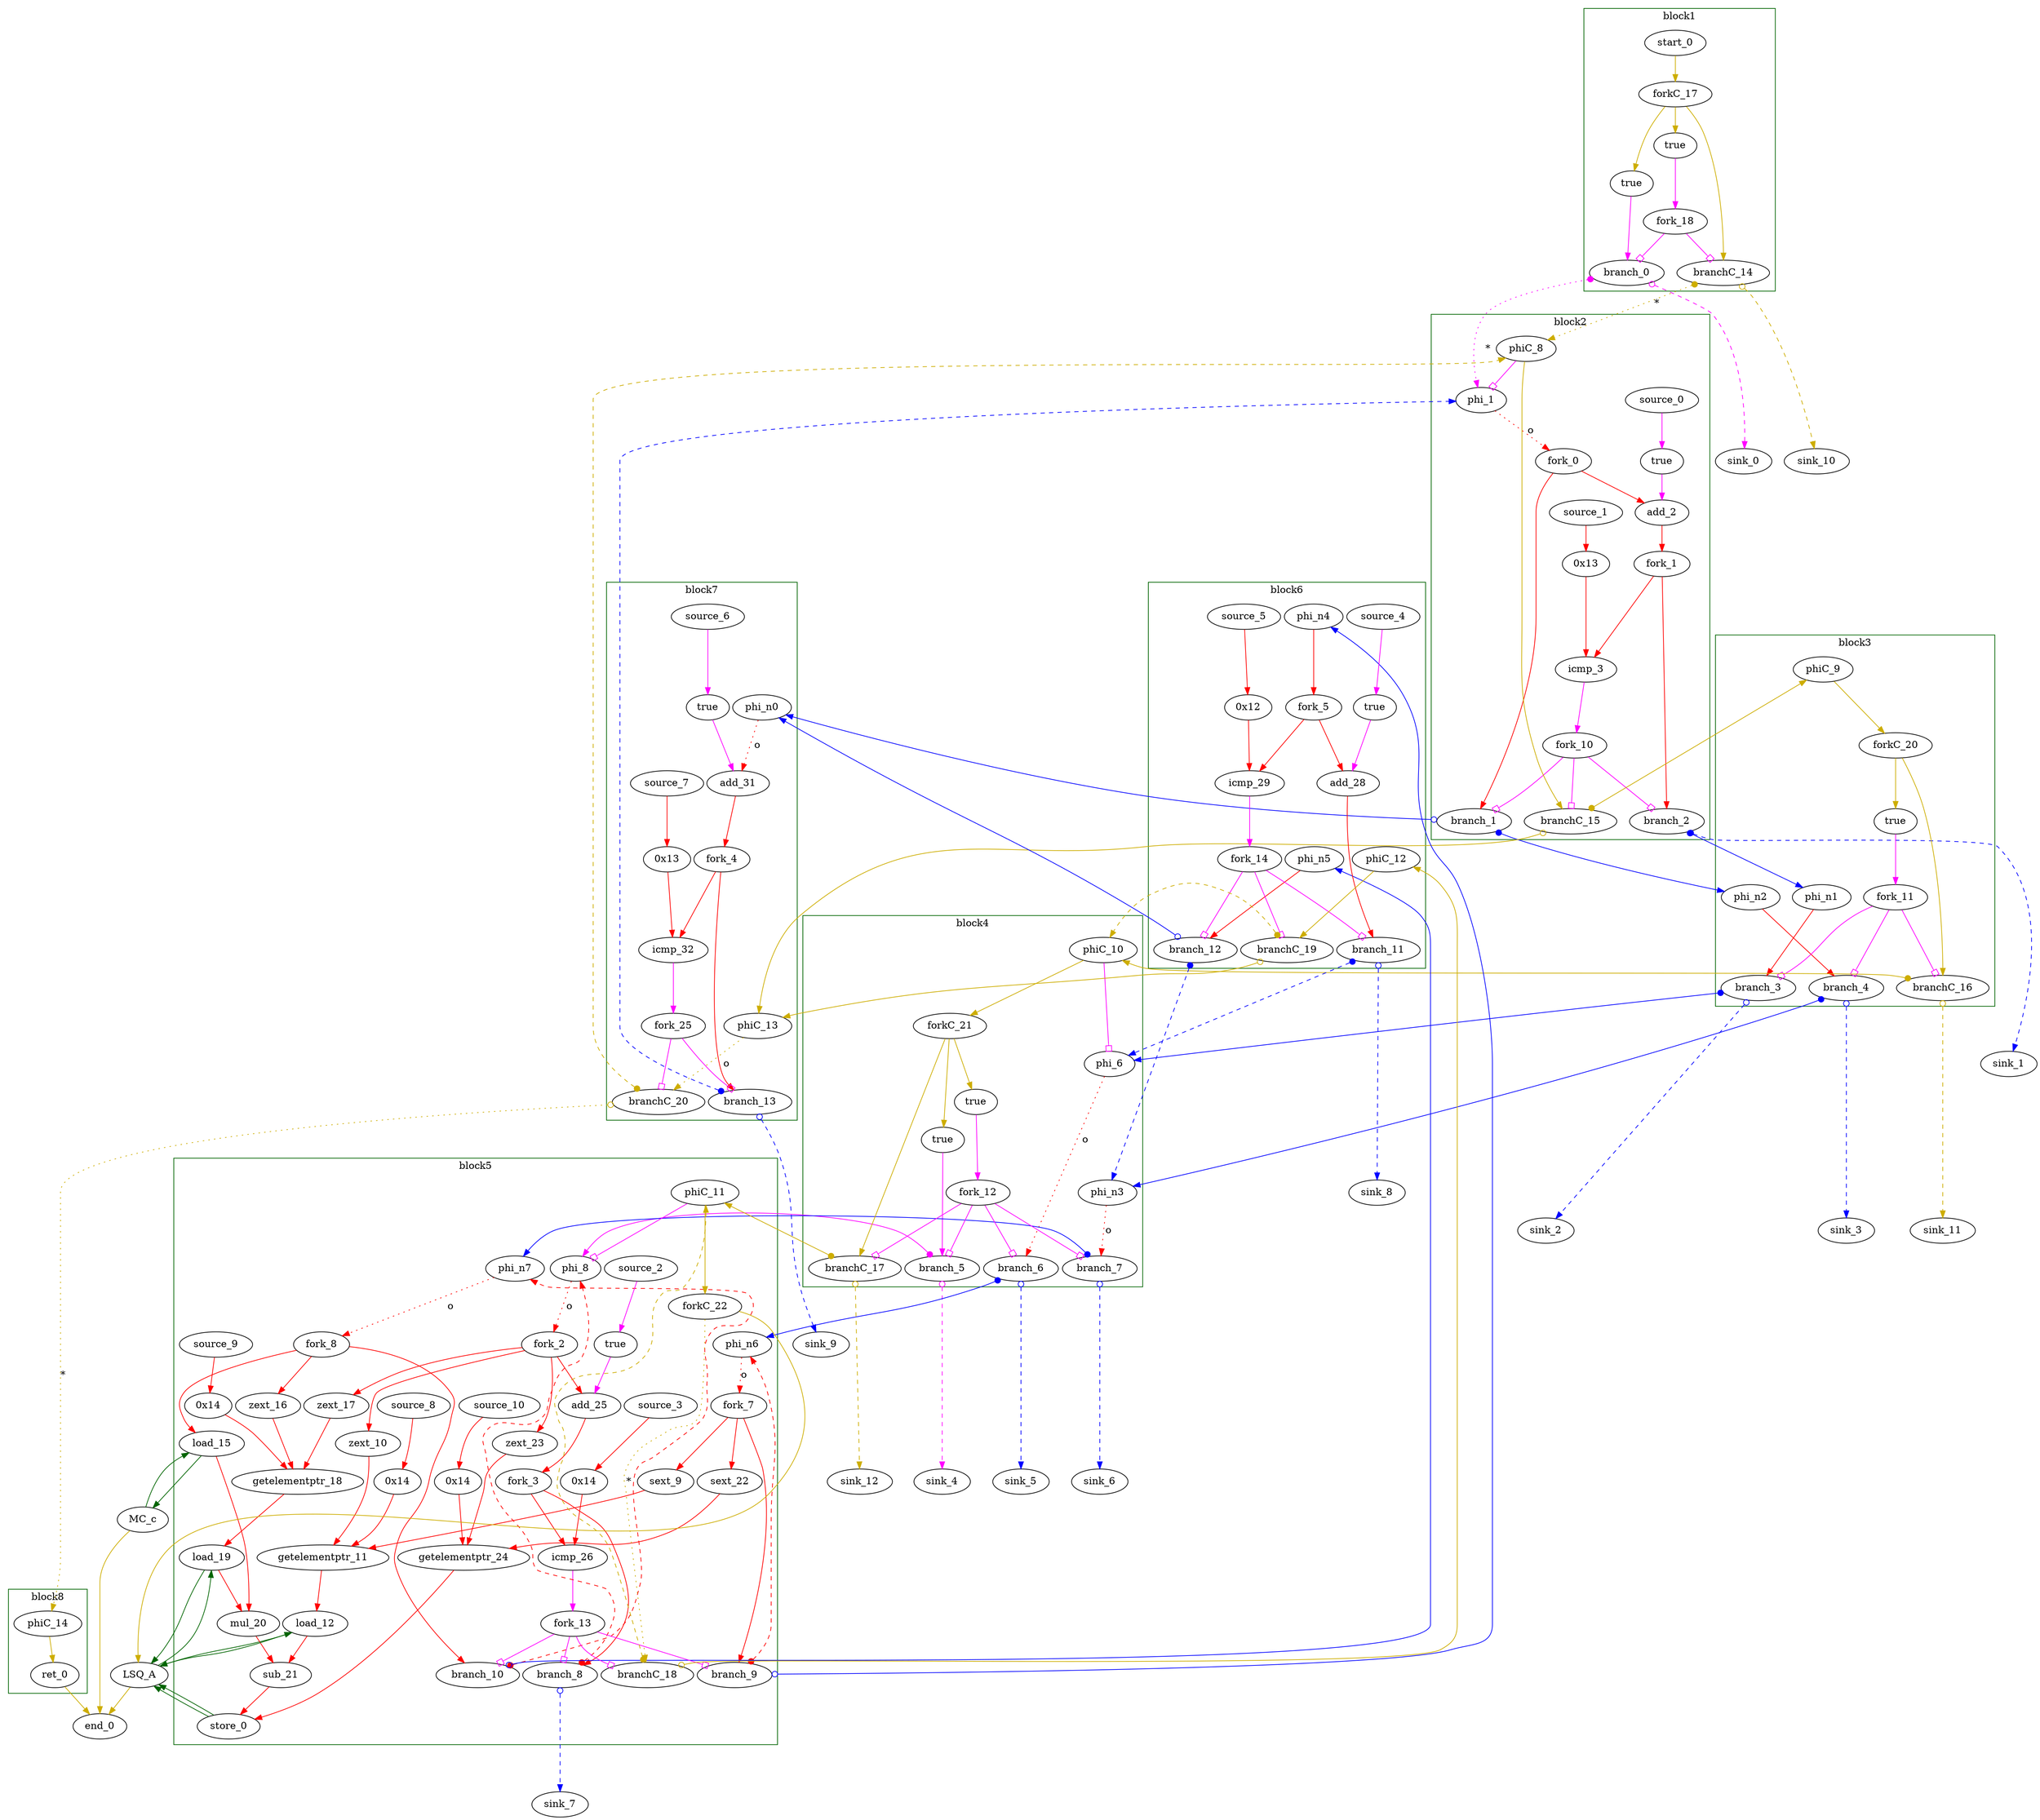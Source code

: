 // Number of blocks: 126
// Number of channels: 175
Digraph G {

  // Blocks
subgraph cluster_1 {
color = "darkgreen"
label = "block1"
  brCst_block1 [type=Constant, in="in1:1", out="out1:1", bbID = 1, value="0x1", label=true,  shape=oval];
  cst_0 [type=Constant, in="in1:1", out="out1:1", bbID = 1, value="0x1", label=true,  shape=oval];
  branch_0 [type=Branch, in="in1:1 in2?:1", out="out1+:1 out2-:1", bbID = 1,  shape=oval];
  start_0 [type=Entry, in="in1:0", out="out1:0", bbID = 1,  shape=oval];
  forkC_17 [type=Fork, in="in1:0", out="out1:0 out2:0 out3:0", bbID = 1,  shape=oval];
  branchC_14 [type=Branch, in="in1:0 in2?:1", out="out1+:0 out2-:0", bbID = 1,  shape=oval];
  fork_18 [type=Fork, in="in1:1", out="out1:1 out2:1", bbID = 1,  shape=oval];
}
subgraph cluster_2 {
color = "darkgreen"
label = "block2"
  phi_1 [type=Mux, in="in1?:1 in2:5 in3:5", out="out1:5", delay=1.624, bbID = 2,  shape=oval];
  cst_1 [type=Constant, in="in1:1", out="out1:1", bbID = 2, value="0x1", label=true,  shape=oval];
  add_2 [type=Operator, in="in1:6 in2:6", out="out1:6", op = "add_op", delay=3.146, bbID = 2,  shape=oval];
  cst_2 [type=Constant, in="in1:5", out="out1:5", bbID = 2, value="0x13", label="0x13",  shape=oval];
  icmp_3 [type=Operator, in="in1:6 in2:6", out="out1:1", op = "icmp_ult_op", delay=3.439, bbID = 2,  shape=oval];
  fork_0 [type=Fork, in="in1:5", out="out1:5 out2:5", bbID = 2,  shape=oval];
  fork_1 [type=Fork, in="in1:6", out="out1:6 out2:6", bbID = 2,  shape=oval];
  branch_1 [type=Branch, in="in1:5 in2?:1", out="out1+:5 out2-:5", bbID = 2,  shape=oval];
  branch_2 [type=Branch, in="in1:6 in2?:1", out="out1+:6 out2-:6", bbID = 2,  shape=oval];
  fork_10 [type=Fork, in="in1:1", out="out1:1 out2:1 out3:1", bbID = 2,  shape=oval];
  phiC_8 [type=CntrlMerge, in="in1:0 in2:0", out="out1:0 out2?:1", bbID = 2,  shape=oval];
  branchC_15 [type=Branch, in="in1:0 in2?:1", out="out1+:0 out2-:0", bbID = 2,  shape=oval];
  source_0 [type=Source, out="out1:1", bbID = 2,  shape=oval];
  source_1 [type=Source, out="out1:5", bbID = 2,  shape=oval];
}
subgraph cluster_3 {
color = "darkgreen"
label = "block3"
  brCst_block3 [type=Constant, in="in1:1", out="out1:1", bbID = 3, value="0x1", label=true,  shape=oval];
  phi_n1 [type=Merge, in="in1:6", out="out1:6", bbID = 3,  shape=oval];
  phi_n2 [type=Merge, in="in1:5", out="out1:5", bbID = 3,  shape=oval];
  branch_3 [type=Branch, in="in1:6 in2?:1", out="out1+:6 out2-:6", bbID = 3,  shape=oval];
  branch_4 [type=Branch, in="in1:5 in2?:1", out="out1+:5 out2-:5", bbID = 3,  shape=oval];
  fork_11 [type=Fork, in="in1:1", out="out1:1 out2:1 out3:1", bbID = 3,  shape=oval];
  phiC_9 [type=Merge, in="in1:0", out="out1:0", bbID = 3,  shape=oval];
  forkC_20 [type=Fork, in="in1:0", out="out1:0 out2:0", bbID = 3,  shape=oval];
  branchC_16 [type=Branch, in="in1:0 in2?:1", out="out1+:0 out2-:0", bbID = 3,  shape=oval];
}
subgraph cluster_4 {
color = "darkgreen"
label = "block4"
  phi_6 [type=Mux, in="in1?:1 in2:5 in3:5", out="out1:5", delay=1.624, bbID = 4,  shape=oval];
  brCst_block4 [type=Constant, in="in1:1", out="out1:1", bbID = 4, value="0x1", label=true,  shape=oval];
  cst_3 [type=Constant, in="in1:1", out="out1:1", bbID = 4, value="0x1", label=true,  shape=oval];
  phi_n3 [type=Merge, in="in1:5 in2:5", out="out1:5", delay=1.624, bbID = 4,  shape=oval];
  branch_5 [type=Branch, in="in1:1 in2?:1", out="out1+:1 out2-:1", bbID = 4,  shape=oval];
  branch_6 [type=Branch, in="in1:5 in2?:1", out="out1+:5 out2-:5", bbID = 4,  shape=oval];
  branch_7 [type=Branch, in="in1:5 in2?:1", out="out1+:5 out2-:5", bbID = 4,  shape=oval];
  fork_12 [type=Fork, in="in1:1", out="out1:1 out2:1 out3:1 out4:1", bbID = 4,  shape=oval];
  phiC_10 [type=CntrlMerge, in="in1:0 in2:0", out="out1:0 out2?:1", bbID = 4,  shape=oval];
  forkC_21 [type=Fork, in="in1:0", out="out1:0 out2:0 out3:0", bbID = 4,  shape=oval];
  branchC_17 [type=Branch, in="in1:0 in2?:1", out="out1+:0 out2-:0", bbID = 4,  shape=oval];
}
subgraph cluster_5 {
color = "darkgreen"
label = "block5"
  phi_8 [type=Mux, in="in1?:1 in2:5 in3:5", out="out1:5", delay=1.624, bbID = 5,  shape=oval];
  sext_9 [type=Operator, in="in1:5", out="out1:5", op = "sext_op", delay=1.097, bbID = 5,  shape=oval];
  zext_10 [type=Operator, in="in1:5", out="out1:5", op = "zext_op", bbID = 5,  shape=oval];
  getelementptr_11 [type=Operator, in="in1:32 in2:32 in3:32", out="out1:32", op = "getelementptr_op", delay=8.328, constants=1, bbID = 5,  shape=oval];
  load_12 [type=Operator, in="in1:32 in2:32", out="out1:32 out2:32", op = "lsq_load_op", delay=7.999, latency=5, bbID = 5, portID = 0, offset = 0,  shape=oval];
  load_15 [type=Operator, in="in1:32 in2:5", out="out1:32 out2:5", op = "mc_load_op", delay=7.999, latency=2, bbID = 5, portID = 0, offset = 0,  shape=oval];
  zext_16 [type=Operator, in="in1:5", out="out1:5", op = "zext_op", bbID = 5,  shape=oval];
  zext_17 [type=Operator, in="in1:5", out="out1:5", op = "zext_op", bbID = 5,  shape=oval];
  getelementptr_18 [type=Operator, in="in1:32 in2:32 in3:32", out="out1:32", op = "getelementptr_op", delay=8.328, constants=1, bbID = 5,  shape=oval];
  load_19 [type=Operator, in="in1:32 in2:32", out="out1:32 out2:32", op = "lsq_load_op", delay=7.999, latency=5, bbID = 5, portID = 1, offset = 0,  shape=oval];
  mul_20 [type=Operator, in="in1:32 in2:32", out="out1:32", op = "mul_op", latency=4, bbID = 5,  shape=oval];
  sub_21 [type=Operator, in="in1:32 in2:32", out="out1:32", op = "sub_op", delay=2.901, bbID = 5,  shape=oval];
  sext_22 [type=Operator, in="in1:5", out="out1:5", op = "sext_op", delay=1.097, bbID = 5,  shape=oval];
  zext_23 [type=Operator, in="in1:5", out="out1:5", op = "zext_op", bbID = 5,  shape=oval];
  getelementptr_24 [type=Operator, in="in1:32 in2:32 in3:32", out="out1:32", op = "getelementptr_op", delay=8.328, constants=1, bbID = 5,  shape=oval];
  store_0 [type=Operator, in="in1:32 in2:32", out="out1:32 out2:32", op = "lsq_store_op", delay=8.058, bbID = 5, portID = 0, offset = 0,  shape=oval];
  cst_4 [type=Constant, in="in1:1", out="out1:1", bbID = 5, value="0x1", label=true,  shape=oval];
  add_25 [type=Operator, in="in1:5 in2:5", out="out1:5", op = "add_op", delay=3.146, bbID = 5,  shape=oval];
  cst_5 [type=Constant, in="in1:5", out="out1:5", bbID = 5, value="0x14", label="0x14",  shape=oval];
  icmp_26 [type=Operator, in="in1:5 in2:5", out="out1:1", op = "icmp_ult_op", delay=3.439, bbID = 5,  shape=oval];
  cst_10 [type=Constant, in="in1:5", out="out1:5", bbID = 5, value="0x14", label="0x14",  shape=oval];
  cst_11 [type=Constant, in="in1:5", out="out1:5", bbID = 5, value="0x14", label="0x14",  shape=oval];
  cst_12 [type=Constant, in="in1:5", out="out1:5", bbID = 5, value="0x14", label="0x14",  shape=oval];
  phi_n6 [type=Merge, in="in1:5 in2:5", out="out1:5", delay=1.624, bbID = 5,  shape=oval];
  phi_n7 [type=Merge, in="in1:5 in2:5", out="out1:5", delay=1.624, bbID = 5,  shape=oval];
  fork_2 [type=Fork, in="in1:5", out="out1:5 out2:5 out3:5 out4:5", bbID = 5,  shape=oval];
  fork_3 [type=Fork, in="in1:5", out="out1:5 out2:5", bbID = 5,  shape=oval];
  fork_7 [type=Fork, in="in1:5", out="out1:5 out2:5 out3:5", bbID = 5,  shape=oval];
  fork_8 [type=Fork, in="in1:5", out="out1:5 out2:5 out3:5", bbID = 5,  shape=oval];
  branch_8 [type=Branch, in="in1:5 in2?:1", out="out1+:5 out2-:5", bbID = 5,  shape=oval];
  branch_9 [type=Branch, in="in1:5 in2?:1", out="out1+:5 out2-:5", bbID = 5,  shape=oval];
  branch_10 [type=Branch, in="in1:5 in2?:1", out="out1+:5 out2-:5", bbID = 5,  shape=oval];
  fork_13 [type=Fork, in="in1:1", out="out1:1 out2:1 out3:1 out4:1", bbID = 5,  shape=oval];
  phiC_11 [type=CntrlMerge, in="in1:0 in2:0", out="out1:0 out2?:1", bbID = 5,  shape=oval];
  forkC_22 [type=Fork, in="in1:0", out="out1:0 out2:0", bbID = 5,  shape=oval];
  branchC_18 [type=Branch, in="in1:0 in2?:1", out="out1+:0 out2-:0", bbID = 5,  shape=oval];
  source_2 [type=Source, out="out1:1", bbID = 5,  shape=oval];
  source_3 [type=Source, out="out1:5", bbID = 5,  shape=oval];
  source_8 [type=Source, out="out1:5", bbID = 5,  shape=oval];
  source_9 [type=Source, out="out1:5", bbID = 5,  shape=oval];
  source_10 [type=Source, out="out1:5", bbID = 5,  shape=oval];
}
subgraph cluster_6 {
color = "darkgreen"
label = "block6"
  cst_6 [type=Constant, in="in1:1", out="out1:1", bbID = 6, value="0x1", label=true,  shape=oval];
  add_28 [type=Operator, in="in1:5 in2:5", out="out1:5", op = "add_op", delay=3.146, bbID = 6,  shape=oval];
  cst_7 [type=Constant, in="in1:5", out="out1:5", bbID = 6, value="0x12", label="0x12",  shape=oval];
  icmp_29 [type=Operator, in="in1:6 in2:6", out="out1:1", op = "icmp_slt_op", delay=3.439, bbID = 6,  shape=oval];
  phi_n4 [type=Merge, in="in1:5", out="out1:5", bbID = 6,  shape=oval];
  phi_n5 [type=Merge, in="in1:5", out="out1:5", bbID = 6,  shape=oval];
  fork_5 [type=Fork, in="in1:5", out="out1:5 out2:5", bbID = 6,  shape=oval];
  branch_11 [type=Branch, in="in1:5 in2?:1", out="out1+:5 out2-:5", bbID = 6,  shape=oval];
  branch_12 [type=Branch, in="in1:5 in2?:1", out="out1+:5 out2-:5", bbID = 6,  shape=oval];
  fork_14 [type=Fork, in="in1:1", out="out1:1 out2:1 out3:1", bbID = 6,  shape=oval];
  phiC_12 [type=Merge, in="in1:0", out="out1:0", bbID = 6,  shape=oval];
  branchC_19 [type=Branch, in="in1:0 in2?:1", out="out1+:0 out2-:0", bbID = 6,  shape=oval];
  source_4 [type=Source, out="out1:1", bbID = 6,  shape=oval];
  source_5 [type=Source, out="out1:5", bbID = 6,  shape=oval];
}
subgraph cluster_7 {
color = "darkgreen"
label = "block7"
  cst_8 [type=Constant, in="in1:1", out="out1:1", bbID = 7, value="0x1", label=true,  shape=oval];
  add_31 [type=Operator, in="in1:5 in2:5", out="out1:5", op = "add_op", delay=3.146, bbID = 7,  shape=oval];
  cst_9 [type=Constant, in="in1:5", out="out1:5", bbID = 7, value="0x13", label="0x13",  shape=oval];
  icmp_32 [type=Operator, in="in1:5 in2:5", out="out1:1", op = "icmp_ult_op", delay=3.439, bbID = 7,  shape=oval];
  phi_n0 [type=Merge, in="in1:5 in2:5", out="out1:5", delay=1.624, bbID = 7,  shape=oval];
  fork_4 [type=Fork, in="in1:5", out="out1:5 out2:5", bbID = 7,  shape=oval];
  branch_13 [type=Branch, in="in1:5 in2?:1", out="out1+:5 out2-:5", bbID = 7,  shape=oval];
  phiC_13 [type=Merge, in="in1:0 in2:0", out="out1:0", bbID = 7,  shape=oval];
  branchC_20 [type=Branch, in="in1:0 in2?:1", out="out1+:0 out2-:0", bbID = 7,  shape=oval];
  fork_25 [type=Fork, in="in1:1", out="out1:1 out2:1", bbID = 7,  shape=oval];
  source_6 [type=Source, out="out1:1", bbID = 7,  shape=oval];
  source_7 [type=Source, out="out1:5", bbID = 7,  shape=oval];
}
subgraph cluster_8 {
color = "darkgreen"
label = "block8"
  ret_0 [type=Operator, in="in1:0", out="out1:0", op = "ret_op", bbID = 8,  shape=oval];
  phiC_14 [type=Merge, in="in1:0", out="out1:0", bbID = 8,  shape=oval];
}
  LSQ_A [type=LSQ, in="in1:0*c0 in2:32*l0a in3:32*l1a in4:32*s0a in5:32*s0d", out="out1:32*l0d out2:32*l1d out3:0*e", bbID = 0, memory = "A", bbcount = 1, ldcount = 2, stcount = 1, fifoDepth = 16, numLoads = "{2}", numStores = "{1}", loadOffsets = "{{0;0;0;0;0;0;0;0;0;0;0;0;0;0;0;0}}", storeOffsets = "{{2;0;0;0;0;0;0;0;0;0;0;0;0;0;0;0}}", loadPorts = "{{0;1;0;0;0;0;0;0;0;0;0;0;0;0;0;0}}", storePorts = "{{0;0;0;0;0;0;0;0;0;0;0;0;0;0;0;0}}", ];
  MC_c [type=MC, in="in1:5*l0a", out="out1:32*l0d out2:0*e", bbID = 0, memory = "c", bbcount = 0, ldcount = 1, stcount = 0, ];
  end_0 [type=Exit, in="in1:0*e in2:0*e in3:0", out="out1:0", bbID = 0,  shape=oval];
  sink_0 [type=Sink, in="in1:1", bbID = 0,  shape=oval];
  sink_1 [type=Sink, in="in1:6", bbID = 0,  shape=oval];
  sink_2 [type=Sink, in="in1:6", bbID = 0,  shape=oval];
  sink_3 [type=Sink, in="in1:5", bbID = 0,  shape=oval];
  sink_4 [type=Sink, in="in1:1", bbID = 0,  shape=oval];
  sink_5 [type=Sink, in="in1:5", bbID = 0,  shape=oval];
  sink_6 [type=Sink, in="in1:5", bbID = 0,  shape=oval];
  sink_7 [type=Sink, in="in1:5", bbID = 0,  shape=oval];
  sink_8 [type=Sink, in="in1:5", bbID = 0,  shape=oval];
  sink_9 [type=Sink, in="in1:5", bbID = 0,  shape=oval];
  sink_10 [type=Sink, in="in1:0", bbID = 0,  shape=oval];
  sink_11 [type=Sink, in="in1:0", bbID = 0,  shape=oval];
  sink_12 [type=Sink, in="in1:0", bbID = 0,  shape=oval];

  // Channels
  brCst_block1 -> fork_18 [from=out1, to=in1, arrowhead=normal, color=magenta];
  cst_0 -> branch_0 [from=out1, to=in1, arrowhead=normal, color=magenta];
  phi_1 -> fork_0 [from=out1, to=in1, arrowhead=normal, color=red, slots=1, style=dotted, label="o", transparent=true];
  cst_1 -> add_2 [from=out1, to=in2, arrowhead=normal, color=magenta];
  add_2 -> fork_1 [from=out1, to=in1, arrowhead=normal, color=red];
  cst_2 -> icmp_3 [from=out1, to=in2, arrowhead=normal, color=red];
  icmp_3 -> fork_10 [from=out1, to=in1, arrowhead=normal, color=magenta];
  brCst_block3 -> fork_11 [from=out1, to=in1, arrowhead=normal, color=magenta];
  phi_6 -> branch_6 [from=out1, to=in1, arrowhead=normal, color=red, slots=1, style=dotted, label="o", transparent=true];
  brCst_block4 -> fork_12 [from=out1, to=in1, arrowhead=normal, color=magenta];
  cst_3 -> branch_5 [from=out1, to=in1, arrowhead=normal, color=magenta];
  phi_8 -> fork_2 [from=out1, to=in1, arrowhead=normal, color=red, slots=1, style=dotted, label="o", transparent=true];
  sext_9 -> getelementptr_11 [from=out1, to=in1, arrowhead=normal, color=red];
  zext_10 -> getelementptr_11 [from=out1, to=in2, arrowhead=normal, color=red];
  getelementptr_11 -> load_12 [from=out1, to=in2, arrowhead=normal, color=red];
  load_12 -> sub_21 [from=out1, to=in1, arrowhead=normal, color=red];
  load_12 -> LSQ_A [from=out2, to=in2, arrowhead=normal, color=darkgreen];
  load_15 -> mul_20 [from=out1, to=in1, arrowhead=normal, color=red];
  load_15 -> MC_c [from=out2, to=in1, arrowhead=normal, color=darkgreen];
  zext_16 -> getelementptr_18 [from=out1, to=in1, arrowhead=normal, color=red];
  zext_17 -> getelementptr_18 [from=out1, to=in2, arrowhead=normal, color=red];
  getelementptr_18 -> load_19 [from=out1, to=in2, arrowhead=normal, color=red];
  load_19 -> mul_20 [from=out1, to=in2, arrowhead=normal, color=red];
  load_19 -> LSQ_A [from=out2, to=in3, arrowhead=normal, color=darkgreen];
  mul_20 -> sub_21 [from=out1, to=in2, arrowhead=normal, color=red];
  sub_21 -> store_0 [from=out1, to=in1, arrowhead=normal, color=red];
  sext_22 -> getelementptr_24 [from=out1, to=in1, arrowhead=normal, color=red];
  zext_23 -> getelementptr_24 [from=out1, to=in2, arrowhead=normal, color=red];
  getelementptr_24 -> store_0 [from=out1, to=in2, arrowhead=normal, color=red];
  store_0 -> LSQ_A [from=out2, to=in4, arrowhead=normal, color=darkgreen];
  store_0 -> LSQ_A [from=out1, to=in5, arrowhead=normal, color=darkgreen];
  cst_4 -> add_25 [from=out1, to=in2, arrowhead=normal, color=magenta];
  add_25 -> fork_3 [from=out1, to=in1, arrowhead=normal, color=red];
  cst_5 -> icmp_26 [from=out1, to=in2, arrowhead=normal, color=red];
  icmp_26 -> fork_13 [from=out1, to=in1, arrowhead=normal, color=magenta];
  cst_6 -> add_28 [from=out1, to=in2, arrowhead=normal, color=magenta];
  add_28 -> branch_11 [from=out1, to=in1, arrowhead=normal, color=red];
  cst_7 -> icmp_29 [from=out1, to=in2, arrowhead=normal, color=red];
  icmp_29 -> fork_14 [from=out1, to=in1, arrowhead=normal, color=magenta];
  cst_8 -> add_31 [from=out1, to=in2, arrowhead=normal, color=magenta];
  add_31 -> fork_4 [from=out1, to=in1, arrowhead=normal, color=red];
  cst_9 -> icmp_32 [from=out1, to=in2, arrowhead=normal, color=red];
  icmp_32 -> fork_25 [from=out1, to=in1, arrowhead=normal, color=magenta];
  ret_0 -> end_0 [from=out1, to=in3, arrowhead=normal, color=gold3];
  cst_10 -> getelementptr_11 [from=out1, to=in3, arrowhead=normal, color=red];
  cst_11 -> getelementptr_18 [from=out1, to=in3, arrowhead=normal, color=red];
  cst_12 -> getelementptr_24 [from=out1, to=in3, arrowhead=normal, color=red];
  phi_n0 -> add_31 [from=out1, to=in1, arrowhead=normal, color=red, slots=1, style=dotted, label="o", transparent=true];
  phi_n1 -> branch_3 [from=out1, to=in1, arrowhead=normal, color=red];
  phi_n2 -> branch_4 [from=out1, to=in1, arrowhead=normal, color=red];
  phi_n3 -> branch_7 [from=out1, to=in1, arrowhead=normal, color=red, slots=1, style=dotted, label="o", transparent=true];
  phi_n4 -> fork_5 [from=out1, to=in1, arrowhead=normal, color=red];
  phi_n5 -> branch_12 [from=out1, to=in1, arrowhead=normal, color=red];
  phi_n6 -> fork_7 [from=out1, to=in1, arrowhead=normal, color=red, slots=1, style=dotted, label="o", transparent=true];
  phi_n7 -> fork_8 [from=out1, to=in1, arrowhead=normal, color=red, slots=1, style=dotted, label="o", transparent=true];
  fork_0 -> add_2 [from=out1, to=in1, arrowhead=normal, color=red];
  fork_0 -> branch_1 [from=out2, to=in1, arrowhead=normal, color=red];
  fork_1 -> icmp_3 [from=out1, to=in1, arrowhead=normal, color=red];
  fork_1 -> branch_2 [from=out2, to=in1, arrowhead=normal, color=red];
  fork_2 -> zext_10 [from=out1, to=in1, arrowhead=normal, color=red];
  fork_2 -> zext_17 [from=out2, to=in1, arrowhead=normal, color=red];
  fork_2 -> zext_23 [from=out3, to=in1, arrowhead=normal, color=red];
  fork_2 -> add_25 [from=out4, to=in1, arrowhead=normal, color=red];
  fork_3 -> icmp_26 [from=out1, to=in1, arrowhead=normal, color=red];
  fork_3 -> branch_8 [from=out2, to=in1, arrowhead=normal, color=red];
  fork_4 -> icmp_32 [from=out1, to=in1, arrowhead=normal, color=red];
  fork_4 -> branch_13 [from=out2, to=in1, arrowhead=normal, color=red];
  fork_5 -> add_28 [from=out1, to=in1, arrowhead=normal, color=red];
  fork_5 -> icmp_29 [from=out2, to=in1, arrowhead=normal, color=red];
  fork_7 -> sext_9 [from=out1, to=in1, arrowhead=normal, color=red];
  fork_7 -> sext_22 [from=out2, to=in1, arrowhead=normal, color=red];
  fork_7 -> branch_9 [from=out3, to=in1, arrowhead=normal, color=red];
  fork_8 -> load_15 [from=out1, to=in2, arrowhead=normal, color=red];
  fork_8 -> zext_16 [from=out2, to=in1, arrowhead=normal, color=red];
  fork_8 -> branch_10 [from=out3, to=in1, arrowhead=normal, color=red];
  branch_0 -> phi_1 [from=out1, to=in2, dir=both, arrowtail=dot, arrowhead=normal, color=magenta, slots=1, style=dotted, label="*", transparent=false];
  branch_0 -> sink_0 [from=out2, to=in1, dir=both, arrowtail=odot, arrowhead=normal, color=magenta, style=dashed, minlen = 3];
  branch_1 -> phi_n0 [from=out2, to=in1, dir=both, arrowtail=odot, arrowhead=normal, color=blue];
  branch_1 -> phi_n2 [from=out1, to=in1, dir=both, arrowtail=dot, arrowhead=normal, color=blue];
  branch_2 -> phi_n1 [from=out1, to=in1, dir=both, arrowtail=dot, arrowhead=normal, color=blue];
  branch_2 -> sink_1 [from=out2, to=in1, dir=both, arrowtail=odot, arrowhead=normal, color=blue, style=dashed, minlen = 3];
  fork_10 -> branch_1 [from=out2, to=in2, arrowhead=obox, color=magenta];
  fork_10 -> branch_2 [from=out1, to=in2, arrowhead=obox, color=magenta];
  fork_10 -> branchC_15 [from=out3, to=in2, arrowhead=obox, color=magenta];
  branch_3 -> phi_6 [from=out1, to=in2, dir=both, arrowtail=dot, arrowhead=normal, color=blue];
  branch_3 -> sink_2 [from=out2, to=in1, dir=both, arrowtail=odot, arrowhead=normal, color=blue, style=dashed, minlen = 3];
  branch_4 -> phi_n3 [from=out1, to=in1, dir=both, arrowtail=dot, arrowhead=normal, color=blue];
  branch_4 -> sink_3 [from=out2, to=in1, dir=both, arrowtail=odot, arrowhead=normal, color=blue, style=dashed, minlen = 3];
  fork_11 -> branch_3 [from=out2, to=in2, arrowhead=obox, color=magenta];
  fork_11 -> branch_4 [from=out1, to=in2, arrowhead=obox, color=magenta];
  fork_11 -> branchC_16 [from=out3, to=in2, arrowhead=obox, color=magenta];
  branch_5 -> phi_8 [from=out1, to=in2, dir=both, arrowtail=dot, arrowhead=normal, color=magenta];
  branch_5 -> sink_4 [from=out2, to=in1, dir=both, arrowtail=odot, arrowhead=normal, color=magenta, style=dashed, minlen = 3];
  branch_6 -> phi_n6 [from=out1, to=in1, dir=both, arrowtail=dot, arrowhead=normal, color=blue];
  branch_6 -> sink_5 [from=out2, to=in1, dir=both, arrowtail=odot, arrowhead=normal, color=blue, style=dashed, minlen = 3];
  branch_7 -> phi_n7 [from=out1, to=in1, dir=both, arrowtail=dot, arrowhead=normal, color=blue];
  branch_7 -> sink_6 [from=out2, to=in1, dir=both, arrowtail=odot, arrowhead=normal, color=blue, style=dashed, minlen = 3];
  fork_12 -> branch_5 [from=out3, to=in2, arrowhead=obox, color=magenta];
  fork_12 -> branch_6 [from=out2, to=in2, arrowhead=obox, color=magenta];
  fork_12 -> branch_7 [from=out1, to=in2, arrowhead=obox, color=magenta];
  fork_12 -> branchC_17 [from=out4, to=in2, arrowhead=obox, color=magenta];
  branch_8 -> phi_8 [from=out1, to=in3, dir=both, arrowtail=dot, arrowhead=normal, color=red, constraint=false, style=dashed, minlen = 3];
  branch_8 -> sink_7 [from=out2, to=in1, dir=both, arrowtail=odot, arrowhead=normal, color=blue, style=dashed, minlen = 3];
  branch_9 -> phi_n4 [from=out2, to=in1, dir=both, arrowtail=odot, arrowhead=normal, color=blue];
  branch_9 -> phi_n6 [from=out1, to=in2, dir=both, arrowtail=dot, arrowhead=normal, color=red, constraint=false, style=dashed, minlen = 3];
  branch_10 -> phi_n5 [from=out2, to=in1, dir=both, arrowtail=odot, arrowhead=normal, color=blue];
  branch_10 -> phi_n7 [from=out1, to=in2, dir=both, arrowtail=dot, arrowhead=normal, color=red, constraint=false, style=dashed, minlen = 3];
  fork_13 -> branch_8 [from=out3, to=in2, arrowhead=obox, color=magenta];
  fork_13 -> branch_9 [from=out2, to=in2, arrowhead=obox, color=magenta];
  fork_13 -> branch_10 [from=out1, to=in2, arrowhead=obox, color=magenta];
  fork_13 -> branchC_18 [from=out4, to=in2, arrowhead=obox, color=magenta];
  branch_11 -> phi_6 [from=out1, to=in3, dir=both, arrowtail=dot, arrowhead=normal, color=blue, style=dashed, minlen = 3];
  branch_11 -> sink_8 [from=out2, to=in1, dir=both, arrowtail=odot, arrowhead=normal, color=blue, style=dashed, minlen = 3];
  branch_12 -> phi_n0 [from=out2, to=in2, dir=both, arrowtail=odot, arrowhead=normal, color=blue];
  branch_12 -> phi_n3 [from=out1, to=in2, dir=both, arrowtail=dot, arrowhead=normal, color=blue, style=dashed, minlen = 3];
  fork_14 -> branch_11 [from=out2, to=in2, arrowhead=obox, color=magenta];
  fork_14 -> branch_12 [from=out1, to=in2, arrowhead=obox, color=magenta];
  fork_14 -> branchC_19 [from=out3, to=in2, arrowhead=obox, color=magenta];
  branch_13 -> phi_1 [from=out1, to=in3, dir=both, arrowtail=dot, arrowhead=normal, color=blue, style=dashed, minlen = 3];
  branch_13 -> sink_9 [from=out2, to=in1, dir=both, arrowtail=odot, arrowhead=normal, color=blue, style=dashed, minlen = 3];
  LSQ_A -> load_12 [from=out1, to=in1, arrowhead=normal, color=darkgreen];
  LSQ_A -> load_19 [from=out2, to=in1, arrowhead=normal, color=darkgreen];
  LSQ_A -> end_0 [from=out3, to=in1, arrowhead=normal, color=gold3];
  MC_c -> load_15 [from=out1, to=in1, arrowhead=normal, color=darkgreen];
  MC_c -> end_0 [from=out2, to=in2, arrowhead=normal, color=gold3];
  start_0 -> forkC_17 [from=out1, to=in1, arrowhead=normal, color=gold3];
  forkC_17 -> brCst_block1 [from=out3, to=in1, arrowhead=normal, color=gold3];
  forkC_17 -> cst_0 [from=out1, to=in1, arrowhead=normal, color=gold3];
  forkC_17 -> branchC_14 [from=out2, to=in1, arrowhead=normal, color=gold3];
  branchC_14 -> phiC_8 [from=out1, to=in1, dir=both, arrowtail=dot, arrowhead=normal, color=gold3, slots=1, style=dotted, label="*", transparent=false];
  branchC_14 -> sink_10 [from=out2, to=in1, dir=both, arrowtail=odot, arrowhead=normal, color=gold3, style=dashed, minlen = 3];
  fork_18 -> branch_0 [from=out1, to=in2, arrowhead=obox, color=magenta];
  fork_18 -> branchC_14 [from=out2, to=in2, arrowhead=obox, color=magenta];
  phiC_8 -> phi_1 [from=out2, to=in1, arrowhead=obox, color=magenta];
  phiC_8 -> branchC_15 [from=out1, to=in1, arrowhead=normal, color=gold3];
  branchC_15 -> phiC_9 [from=out1, to=in1, dir=both, arrowtail=dot, arrowhead=normal, color=gold3];
  branchC_15 -> phiC_13 [from=out2, to=in1, dir=both, arrowtail=odot, arrowhead=normal, color=gold3];
  phiC_9 -> forkC_20 [from=out1, to=in1, arrowhead=normal, color=gold3];
  forkC_20 -> brCst_block3 [from=out2, to=in1, arrowhead=normal, color=gold3];
  forkC_20 -> branchC_16 [from=out1, to=in1, arrowhead=normal, color=gold3];
  branchC_16 -> phiC_10 [from=out1, to=in1, dir=both, arrowtail=dot, arrowhead=normal, color=gold3];
  branchC_16 -> sink_11 [from=out2, to=in1, dir=both, arrowtail=odot, arrowhead=normal, color=gold3, style=dashed, minlen = 3];
  phiC_10 -> phi_6 [from=out2, to=in1, arrowhead=obox, color=magenta];
  phiC_10 -> forkC_21 [from=out1, to=in1, arrowhead=normal, color=gold3];
  forkC_21 -> brCst_block4 [from=out3, to=in1, arrowhead=normal, color=gold3];
  forkC_21 -> cst_3 [from=out1, to=in1, arrowhead=normal, color=gold3];
  forkC_21 -> branchC_17 [from=out2, to=in1, arrowhead=normal, color=gold3];
  branchC_17 -> phiC_11 [from=out1, to=in1, dir=both, arrowtail=dot, arrowhead=normal, color=gold3];
  branchC_17 -> sink_12 [from=out2, to=in1, dir=both, arrowtail=odot, arrowhead=normal, color=gold3, style=dashed, minlen = 3];
  phiC_11 -> phi_8 [from=out2, to=in1, arrowhead=obox, color=magenta];
  phiC_11 -> forkC_22 [from=out1, to=in1, arrowhead=normal, color=gold3];
  forkC_22 -> LSQ_A [from=out1, to=in1, arrowhead=normal, color=gold3];
  forkC_22 -> branchC_18 [from=out2, to=in1, arrowhead=normal, color=gold3, slots=1, style=dotted, label="*", transparent=false];
  branchC_18 -> phiC_11 [from=out1, to=in2, dir=both, arrowtail=dot, arrowhead=normal, color=gold3, constraint=false, style=dashed, minlen = 3];
  branchC_18 -> phiC_12 [from=out2, to=in1, dir=both, arrowtail=odot, arrowhead=normal, color=gold3];
  phiC_12 -> branchC_19 [from=out1, to=in1, arrowhead=normal, color=gold3];
  branchC_19 -> phiC_10 [from=out1, to=in2, dir=both, arrowtail=dot, arrowhead=normal, color=gold3, style=dashed, minlen = 3];
  branchC_19 -> phiC_13 [from=out2, to=in2, dir=both, arrowtail=odot, arrowhead=normal, color=gold3];
  phiC_13 -> branchC_20 [from=out1, to=in1, arrowhead=normal, color=gold3, slots=1, style=dotted, label="o", transparent=true];
  branchC_20 -> phiC_8 [from=out1, to=in2, dir=both, arrowtail=dot, arrowhead=normal, color=gold3, style=dashed, minlen = 3];
  branchC_20 -> phiC_14 [from=out2, to=in1, dir=both, arrowtail=odot, arrowhead=normal, color=gold3, slots=1, style=dotted, label="*", transparent=false];
  fork_25 -> branch_13 [from=out1, to=in2, arrowhead=obox, color=magenta];
  fork_25 -> branchC_20 [from=out2, to=in2, arrowhead=obox, color=magenta];
  phiC_14 -> ret_0 [from=out1, to=in1, arrowhead=normal, color=gold3];
  source_0 -> cst_1 [from=out1, to=in1, arrowhead=normal, color=magenta];
  source_1 -> cst_2 [from=out1, to=in1, arrowhead=normal, color=red];
  source_2 -> cst_4 [from=out1, to=in1, arrowhead=normal, color=magenta];
  source_3 -> cst_5 [from=out1, to=in1, arrowhead=normal, color=red];
  source_4 -> cst_6 [from=out1, to=in1, arrowhead=normal, color=magenta];
  source_5 -> cst_7 [from=out1, to=in1, arrowhead=normal, color=red];
  source_6 -> cst_8 [from=out1, to=in1, arrowhead=normal, color=magenta];
  source_7 -> cst_9 [from=out1, to=in1, arrowhead=normal, color=red];
  source_8 -> cst_10 [from=out1, to=in1, arrowhead=normal, color=red];
  source_9 -> cst_11 [from=out1, to=in1, arrowhead=normal, color=red];
  source_10 -> cst_12 [from=out1, to=in1, arrowhead=normal, color=red];
}
